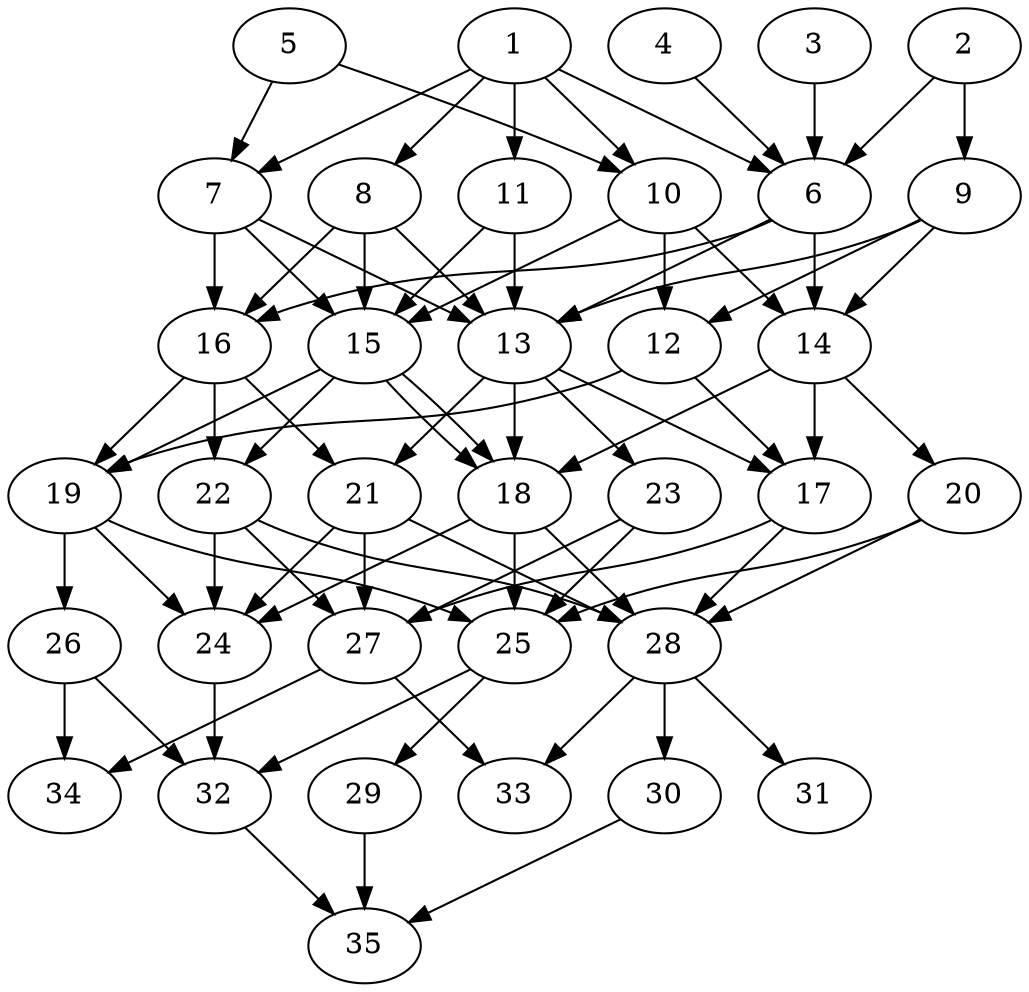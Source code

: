 // DAG automatically generated by daggen at Thu Oct  3 14:05:37 2019
// ./daggen --dot -n 35 --ccr 0.3 --fat 0.5 --regular 0.5 --density 0.7 --mindata 5242880 --maxdata 52428800 
digraph G {
  1 [size="125248853", alpha="0.04", expect_size="37574656"] 
  1 -> 6 [size ="37574656"]
  1 -> 7 [size ="37574656"]
  1 -> 8 [size ="37574656"]
  1 -> 10 [size ="37574656"]
  1 -> 11 [size ="37574656"]
  2 [size="106427733", alpha="0.17", expect_size="31928320"] 
  2 -> 6 [size ="31928320"]
  2 -> 9 [size ="31928320"]
  3 [size="52944213", alpha="0.15", expect_size="15883264"] 
  3 -> 6 [size ="15883264"]
  4 [size="126518613", alpha="0.06", expect_size="37955584"] 
  4 -> 6 [size ="37955584"]
  5 [size="60211200", alpha="0.03", expect_size="18063360"] 
  5 -> 7 [size ="18063360"]
  5 -> 10 [size ="18063360"]
  6 [size="48909653", alpha="0.12", expect_size="14672896"] 
  6 -> 13 [size ="14672896"]
  6 -> 14 [size ="14672896"]
  6 -> 16 [size ="14672896"]
  7 [size="60627627", alpha="0.01", expect_size="18188288"] 
  7 -> 13 [size ="18188288"]
  7 -> 15 [size ="18188288"]
  7 -> 16 [size ="18188288"]
  8 [size="87801173", alpha="0.15", expect_size="26340352"] 
  8 -> 13 [size ="26340352"]
  8 -> 15 [size ="26340352"]
  8 -> 16 [size ="26340352"]
  9 [size="22872747", alpha="0.07", expect_size="6861824"] 
  9 -> 12 [size ="6861824"]
  9 -> 13 [size ="6861824"]
  9 -> 14 [size ="6861824"]
  10 [size="19913387", alpha="0.02", expect_size="5974016"] 
  10 -> 12 [size ="5974016"]
  10 -> 14 [size ="5974016"]
  10 -> 15 [size ="5974016"]
  11 [size="120828587", alpha="0.11", expect_size="36248576"] 
  11 -> 13 [size ="36248576"]
  11 -> 15 [size ="36248576"]
  12 [size="153180160", alpha="0.15", expect_size="45954048"] 
  12 -> 17 [size ="45954048"]
  12 -> 19 [size ="45954048"]
  13 [size="130447360", alpha="0.14", expect_size="39134208"] 
  13 -> 17 [size ="39134208"]
  13 -> 18 [size ="39134208"]
  13 -> 21 [size ="39134208"]
  13 -> 23 [size ="39134208"]
  14 [size="88917333", alpha="0.03", expect_size="26675200"] 
  14 -> 17 [size ="26675200"]
  14 -> 18 [size ="26675200"]
  14 -> 20 [size ="26675200"]
  15 [size="133686613", alpha="0.02", expect_size="40105984"] 
  15 -> 18 [size ="40105984"]
  15 -> 18 [size ="40105984"]
  15 -> 19 [size ="40105984"]
  15 -> 22 [size ="40105984"]
  16 [size="156869973", alpha="0.07", expect_size="47060992"] 
  16 -> 19 [size ="47060992"]
  16 -> 21 [size ="47060992"]
  16 -> 22 [size ="47060992"]
  17 [size="93013333", alpha="0.19", expect_size="27904000"] 
  17 -> 27 [size ="27904000"]
  17 -> 28 [size ="27904000"]
  18 [size="101000533", alpha="0.19", expect_size="30300160"] 
  18 -> 24 [size ="30300160"]
  18 -> 25 [size ="30300160"]
  18 -> 28 [size ="30300160"]
  19 [size="64501760", alpha="0.15", expect_size="19350528"] 
  19 -> 24 [size ="19350528"]
  19 -> 25 [size ="19350528"]
  19 -> 26 [size ="19350528"]
  20 [size="116343467", alpha="0.00", expect_size="34903040"] 
  20 -> 25 [size ="34903040"]
  20 -> 28 [size ="34903040"]
  21 [size="135362560", alpha="0.20", expect_size="40608768"] 
  21 -> 24 [size ="40608768"]
  21 -> 27 [size ="40608768"]
  21 -> 28 [size ="40608768"]
  22 [size="68208640", alpha="0.11", expect_size="20462592"] 
  22 -> 24 [size ="20462592"]
  22 -> 27 [size ="20462592"]
  22 -> 28 [size ="20462592"]
  23 [size="30494720", alpha="0.06", expect_size="9148416"] 
  23 -> 25 [size ="9148416"]
  23 -> 27 [size ="9148416"]
  24 [size="142493013", alpha="0.15", expect_size="42747904"] 
  24 -> 32 [size ="42747904"]
  25 [size="169666560", alpha="0.10", expect_size="50899968"] 
  25 -> 29 [size ="50899968"]
  25 -> 32 [size ="50899968"]
  26 [size="24378027", alpha="0.08", expect_size="7313408"] 
  26 -> 32 [size ="7313408"]
  26 -> 34 [size ="7313408"]
  27 [size="81616213", alpha="0.12", expect_size="24484864"] 
  27 -> 33 [size ="24484864"]
  27 -> 34 [size ="24484864"]
  28 [size="71396693", alpha="0.05", expect_size="21419008"] 
  28 -> 30 [size ="21419008"]
  28 -> 31 [size ="21419008"]
  28 -> 33 [size ="21419008"]
  29 [size="63044267", alpha="0.19", expect_size="18913280"] 
  29 -> 35 [size ="18913280"]
  30 [size="20770133", alpha="0.13", expect_size="6231040"] 
  30 -> 35 [size ="6231040"]
  31 [size="23627093", alpha="0.20", expect_size="7088128"] 
  32 [size="22101333", alpha="0.04", expect_size="6630400"] 
  32 -> 35 [size ="6630400"]
  33 [size="105151147", alpha="0.03", expect_size="31545344"] 
  34 [size="150954667", alpha="0.11", expect_size="45286400"] 
  35 [size="111271253", alpha="0.13", expect_size="33381376"] 
}
